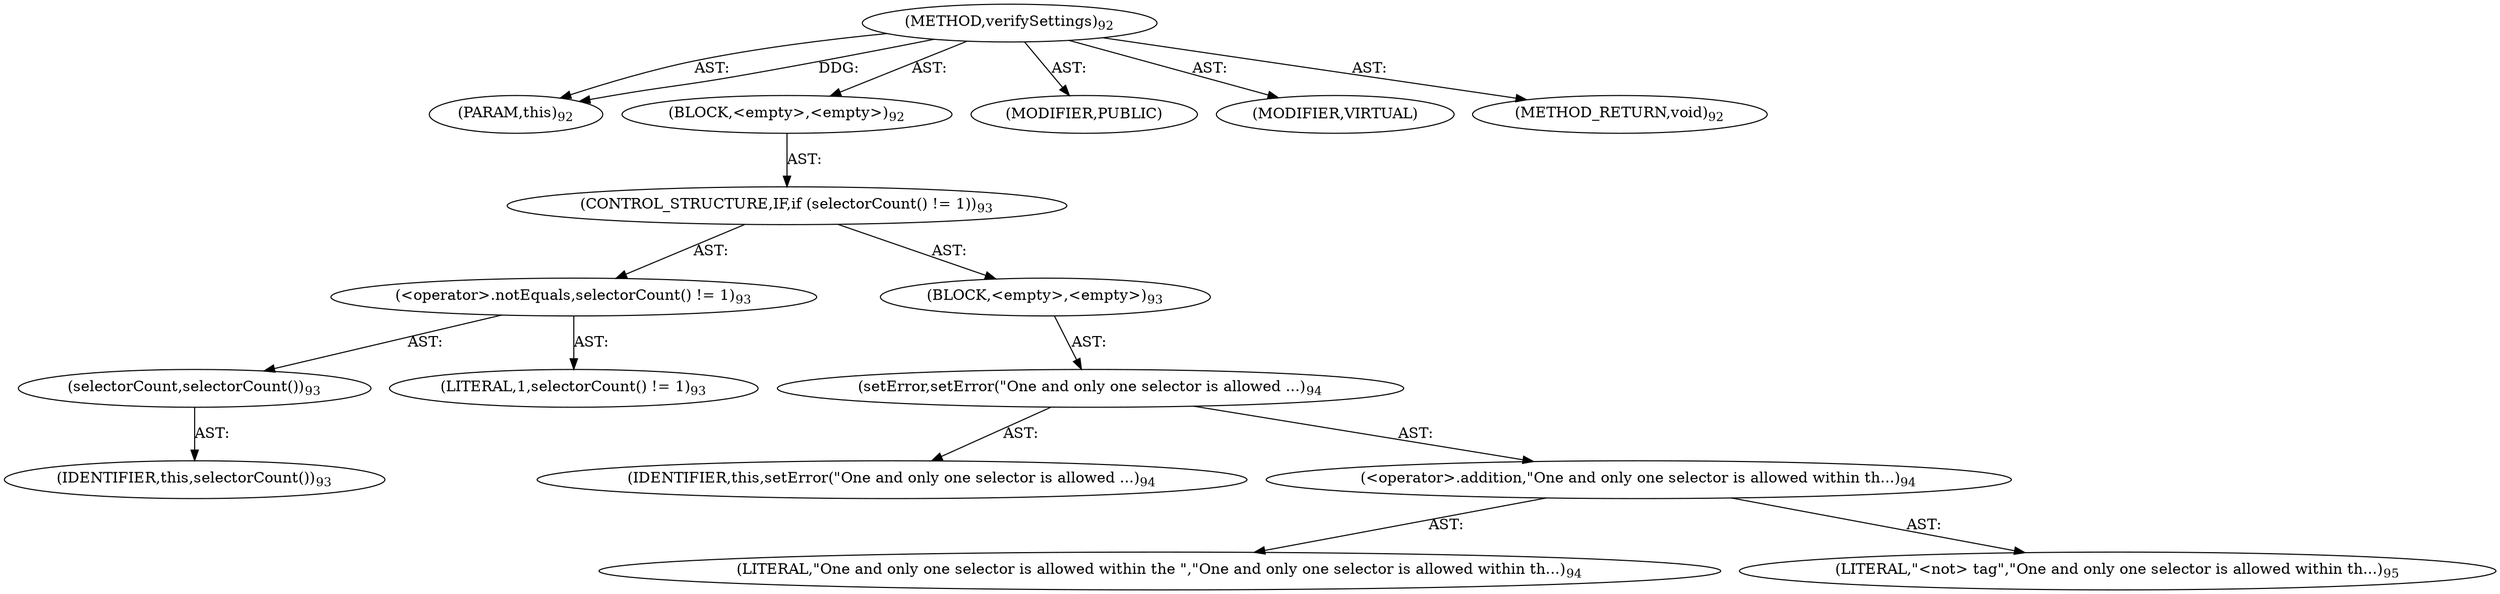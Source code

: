 digraph "verifySettings" {  
"111669149698" [label = <(METHOD,verifySettings)<SUB>92</SUB>> ]
"115964116993" [label = <(PARAM,this)<SUB>92</SUB>> ]
"25769803779" [label = <(BLOCK,&lt;empty&gt;,&lt;empty&gt;)<SUB>92</SUB>> ]
"47244640257" [label = <(CONTROL_STRUCTURE,IF,if (selectorCount() != 1))<SUB>93</SUB>> ]
"30064771081" [label = <(&lt;operator&gt;.notEquals,selectorCount() != 1)<SUB>93</SUB>> ]
"30064771082" [label = <(selectorCount,selectorCount())<SUB>93</SUB>> ]
"68719476737" [label = <(IDENTIFIER,this,selectorCount())<SUB>93</SUB>> ]
"90194313218" [label = <(LITERAL,1,selectorCount() != 1)<SUB>93</SUB>> ]
"25769803780" [label = <(BLOCK,&lt;empty&gt;,&lt;empty&gt;)<SUB>93</SUB>> ]
"30064771083" [label = <(setError,setError(&quot;One and only one selector is allowed ...)<SUB>94</SUB>> ]
"68719476738" [label = <(IDENTIFIER,this,setError(&quot;One and only one selector is allowed ...)<SUB>94</SUB>> ]
"30064771084" [label = <(&lt;operator&gt;.addition,&quot;One and only one selector is allowed within th...)<SUB>94</SUB>> ]
"90194313219" [label = <(LITERAL,&quot;One and only one selector is allowed within the &quot;,&quot;One and only one selector is allowed within th...)<SUB>94</SUB>> ]
"90194313220" [label = <(LITERAL,&quot;&lt;not&gt; tag&quot;,&quot;One and only one selector is allowed within th...)<SUB>95</SUB>> ]
"133143986180" [label = <(MODIFIER,PUBLIC)> ]
"133143986181" [label = <(MODIFIER,VIRTUAL)> ]
"128849018882" [label = <(METHOD_RETURN,void)<SUB>92</SUB>> ]
  "111669149698" -> "115964116993"  [ label = "AST: "] 
  "111669149698" -> "25769803779"  [ label = "AST: "] 
  "111669149698" -> "133143986180"  [ label = "AST: "] 
  "111669149698" -> "133143986181"  [ label = "AST: "] 
  "111669149698" -> "128849018882"  [ label = "AST: "] 
  "25769803779" -> "47244640257"  [ label = "AST: "] 
  "47244640257" -> "30064771081"  [ label = "AST: "] 
  "47244640257" -> "25769803780"  [ label = "AST: "] 
  "30064771081" -> "30064771082"  [ label = "AST: "] 
  "30064771081" -> "90194313218"  [ label = "AST: "] 
  "30064771082" -> "68719476737"  [ label = "AST: "] 
  "25769803780" -> "30064771083"  [ label = "AST: "] 
  "30064771083" -> "68719476738"  [ label = "AST: "] 
  "30064771083" -> "30064771084"  [ label = "AST: "] 
  "30064771084" -> "90194313219"  [ label = "AST: "] 
  "30064771084" -> "90194313220"  [ label = "AST: "] 
  "111669149698" -> "115964116993"  [ label = "DDG: "] 
}
